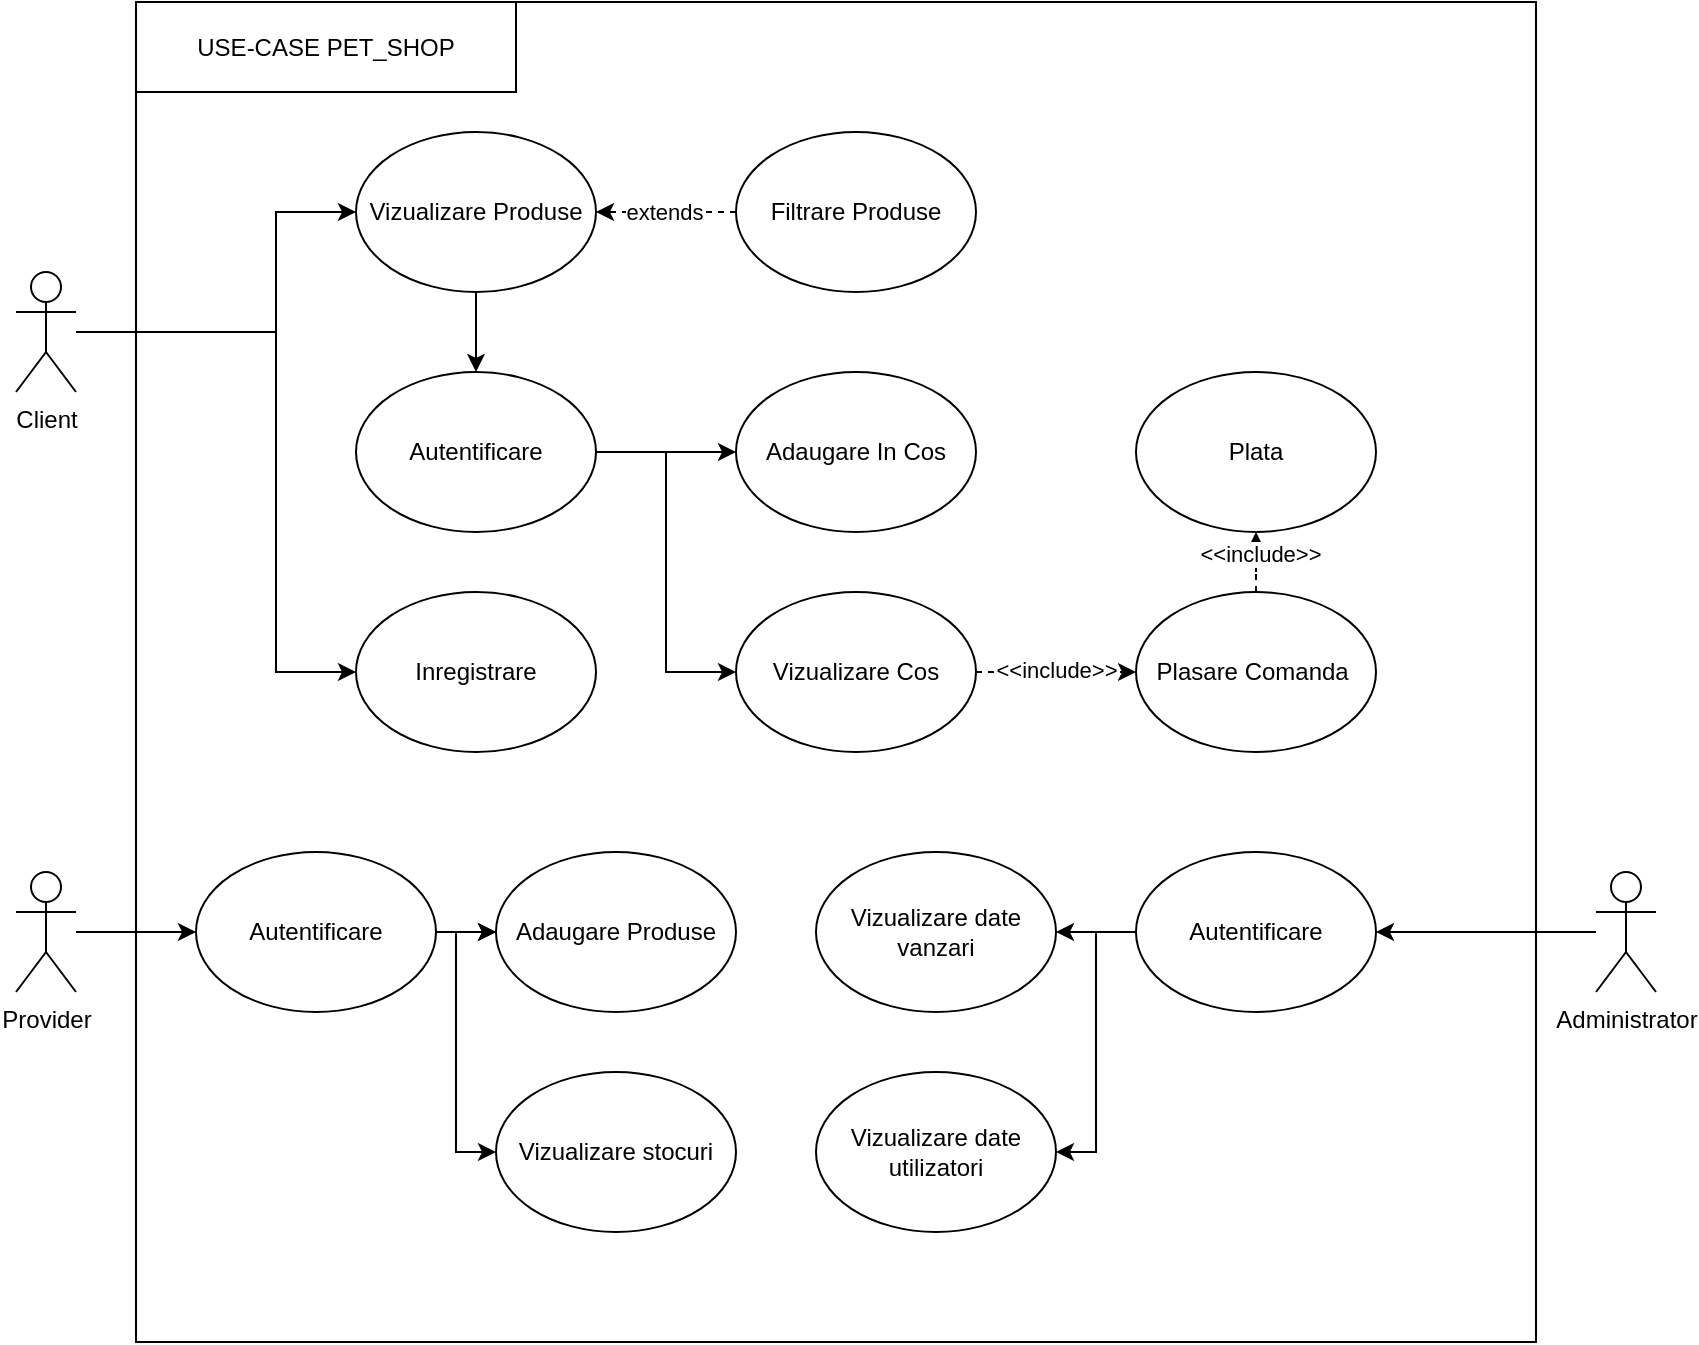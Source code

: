 <mxfile version="24.1.0" type="device">
  <diagram name="Page-1" id="5ZX7TgxYyZlvU3amRxQg">
    <mxGraphModel dx="1434" dy="839" grid="1" gridSize="10" guides="1" tooltips="1" connect="1" arrows="1" fold="1" page="1" pageScale="1" pageWidth="850" pageHeight="1100" math="0" shadow="0">
      <root>
        <mxCell id="0" />
        <mxCell id="1" parent="0" />
        <mxCell id="2nUYefRwAOUHqMY0qum0-52" value="" style="rounded=0;whiteSpace=wrap;html=1;" parent="1" vertex="1">
          <mxGeometry x="210" y="5" width="700" height="670" as="geometry" />
        </mxCell>
        <mxCell id="2nUYefRwAOUHqMY0qum0-51" style="edgeStyle=orthogonalEdgeStyle;rounded=0;orthogonalLoop=1;jettySize=auto;html=1;entryX=0;entryY=0.5;entryDx=0;entryDy=0;" parent="1" source="2nUYefRwAOUHqMY0qum0-2" target="2nUYefRwAOUHqMY0qum0-46" edge="1">
          <mxGeometry relative="1" as="geometry" />
        </mxCell>
        <mxCell id="2nUYefRwAOUHqMY0qum0-2" value="Provider" style="shape=umlActor;verticalLabelPosition=bottom;verticalAlign=top;html=1;fillColor=none;" parent="1" vertex="1">
          <mxGeometry x="150" y="440" width="30" height="60" as="geometry" />
        </mxCell>
        <mxCell id="2nUYefRwAOUHqMY0qum0-4" value="Inregistrare&lt;span style=&quot;color: rgba(0, 0, 0, 0); font-family: monospace; font-size: 0px; text-align: start; text-wrap: nowrap;&quot;&gt;%3CmxGraphModel%3E%3Croot%3E%3CmxCell%20id%3D%220%22%2F%3E%3CmxCell%20id%3D%221%22%20parent%3D%220%22%2F%3E%3CmxCell%20id%3D%222%22%20value%3D%22Client%22%20style%3D%22shape%3DumlActor%3BverticalLabelPosition%3Dbottom%3BverticalAlign%3Dtop%3Bhtml%3D1%3BfillColor%3Dnone%3B%22%20vertex%3D%221%22%20parent%3D%221%22%3E%3CmxGeometry%20x%3D%22180%22%20y%3D%22180%22%20width%3D%2230%22%20height%3D%2260%22%20as%3D%22geometry%22%2F%3E%3C%2FmxCell%3E%3C%2Froot%3E%3C%2FmxGraphModel%3E&lt;/span&gt;" style="ellipse;whiteSpace=wrap;html=1;" parent="1" vertex="1">
          <mxGeometry x="320" y="300" width="120" height="80" as="geometry" />
        </mxCell>
        <mxCell id="2nUYefRwAOUHqMY0qum0-20" style="edgeStyle=orthogonalEdgeStyle;rounded=0;orthogonalLoop=1;jettySize=auto;html=1;entryX=0;entryY=0.5;entryDx=0;entryDy=0;exitX=1;exitY=0.5;exitDx=0;exitDy=0;" parent="1" source="2nUYefRwAOUHqMY0qum0-13" target="2nUYefRwAOUHqMY0qum0-19" edge="1">
          <mxGeometry relative="1" as="geometry" />
        </mxCell>
        <mxCell id="2nUYefRwAOUHqMY0qum0-21" style="edgeStyle=orthogonalEdgeStyle;rounded=0;orthogonalLoop=1;jettySize=auto;html=1;entryX=0.5;entryY=0;entryDx=0;entryDy=0;exitX=0.347;exitY=0.975;exitDx=0;exitDy=0;exitPerimeter=0;" parent="1" source="2nUYefRwAOUHqMY0qum0-6" target="2nUYefRwAOUHqMY0qum0-13" edge="1">
          <mxGeometry relative="1" as="geometry">
            <Array as="points">
              <mxPoint x="380" y="148" />
            </Array>
          </mxGeometry>
        </mxCell>
        <mxCell id="2nUYefRwAOUHqMY0qum0-6" value="Vizualizare Produse" style="ellipse;whiteSpace=wrap;html=1;" parent="1" vertex="1">
          <mxGeometry x="320" y="70" width="120" height="80" as="geometry" />
        </mxCell>
        <mxCell id="2nUYefRwAOUHqMY0qum0-11" style="edgeStyle=orthogonalEdgeStyle;rounded=0;orthogonalLoop=1;jettySize=auto;html=1;dashed=1;" parent="1" source="2nUYefRwAOUHqMY0qum0-7" target="2nUYefRwAOUHqMY0qum0-6" edge="1">
          <mxGeometry relative="1" as="geometry" />
        </mxCell>
        <mxCell id="2nUYefRwAOUHqMY0qum0-12" value="extends" style="edgeLabel;html=1;align=center;verticalAlign=middle;resizable=0;points=[];" parent="2nUYefRwAOUHqMY0qum0-11" vertex="1" connectable="0">
          <mxGeometry x="0.033" y="4" relative="1" as="geometry">
            <mxPoint y="-4" as="offset" />
          </mxGeometry>
        </mxCell>
        <mxCell id="2nUYefRwAOUHqMY0qum0-7" value="Filtrare Produse" style="ellipse;whiteSpace=wrap;html=1;" parent="1" vertex="1">
          <mxGeometry x="510" y="70" width="120" height="80" as="geometry" />
        </mxCell>
        <mxCell id="2nUYefRwAOUHqMY0qum0-15" style="edgeStyle=orthogonalEdgeStyle;rounded=0;orthogonalLoop=1;jettySize=auto;html=1;entryX=0;entryY=0.5;entryDx=0;entryDy=0;" parent="1" source="2nUYefRwAOUHqMY0qum0-8" target="2nUYefRwAOUHqMY0qum0-6" edge="1">
          <mxGeometry relative="1" as="geometry">
            <Array as="points">
              <mxPoint x="280" y="170" />
              <mxPoint x="280" y="110" />
            </Array>
          </mxGeometry>
        </mxCell>
        <mxCell id="2nUYefRwAOUHqMY0qum0-16" style="edgeStyle=orthogonalEdgeStyle;rounded=0;orthogonalLoop=1;jettySize=auto;html=1;entryX=0;entryY=0.5;entryDx=0;entryDy=0;" parent="1" source="2nUYefRwAOUHqMY0qum0-8" target="2nUYefRwAOUHqMY0qum0-4" edge="1">
          <mxGeometry relative="1" as="geometry">
            <mxPoint x="330" y="330" as="targetPoint" />
            <Array as="points">
              <mxPoint x="280" y="170" />
              <mxPoint x="280" y="340" />
            </Array>
          </mxGeometry>
        </mxCell>
        <mxCell id="2nUYefRwAOUHqMY0qum0-8" value="Client" style="shape=umlActor;verticalLabelPosition=bottom;verticalAlign=top;html=1;fillColor=none;" parent="1" vertex="1">
          <mxGeometry x="150" y="140" width="30" height="60" as="geometry" />
        </mxCell>
        <mxCell id="2nUYefRwAOUHqMY0qum0-24" style="edgeStyle=orthogonalEdgeStyle;rounded=0;orthogonalLoop=1;jettySize=auto;html=1;entryX=0;entryY=0.5;entryDx=0;entryDy=0;" parent="1" source="2nUYefRwAOUHqMY0qum0-13" target="2nUYefRwAOUHqMY0qum0-23" edge="1">
          <mxGeometry relative="1" as="geometry" />
        </mxCell>
        <mxCell id="2nUYefRwAOUHqMY0qum0-13" value="Autentificare" style="ellipse;whiteSpace=wrap;html=1;" parent="1" vertex="1">
          <mxGeometry x="320" y="190" width="120" height="80" as="geometry" />
        </mxCell>
        <mxCell id="2nUYefRwAOUHqMY0qum0-19" value="Adaugare In Cos" style="ellipse;whiteSpace=wrap;html=1;" parent="1" vertex="1">
          <mxGeometry x="510" y="190" width="120" height="80" as="geometry" />
        </mxCell>
        <mxCell id="2nUYefRwAOUHqMY0qum0-26" style="edgeStyle=orthogonalEdgeStyle;rounded=0;orthogonalLoop=1;jettySize=auto;html=1;entryX=0;entryY=0.5;entryDx=0;entryDy=0;dashed=1;" parent="1" source="2nUYefRwAOUHqMY0qum0-23" target="2nUYefRwAOUHqMY0qum0-25" edge="1">
          <mxGeometry relative="1" as="geometry" />
        </mxCell>
        <mxCell id="2nUYefRwAOUHqMY0qum0-27" value="&amp;lt;&amp;lt;include&amp;gt;&amp;gt;" style="edgeLabel;html=1;align=center;verticalAlign=middle;resizable=0;points=[];" parent="2nUYefRwAOUHqMY0qum0-26" vertex="1" connectable="0">
          <mxGeometry y="1" relative="1" as="geometry">
            <mxPoint as="offset" />
          </mxGeometry>
        </mxCell>
        <mxCell id="2nUYefRwAOUHqMY0qum0-23" value="Vizualizare Cos" style="ellipse;whiteSpace=wrap;html=1;" parent="1" vertex="1">
          <mxGeometry x="510" y="300" width="120" height="80" as="geometry" />
        </mxCell>
        <mxCell id="2nUYefRwAOUHqMY0qum0-31" style="edgeStyle=orthogonalEdgeStyle;rounded=0;orthogonalLoop=1;jettySize=auto;html=1;entryX=0.5;entryY=1;entryDx=0;entryDy=0;dashed=1;" parent="1" source="2nUYefRwAOUHqMY0qum0-25" target="2nUYefRwAOUHqMY0qum0-28" edge="1">
          <mxGeometry relative="1" as="geometry" />
        </mxCell>
        <mxCell id="2nUYefRwAOUHqMY0qum0-32" value="&amp;lt;&amp;lt;include&amp;gt;&amp;gt;" style="edgeLabel;html=1;align=center;verticalAlign=middle;resizable=0;points=[];" parent="2nUYefRwAOUHqMY0qum0-31" vertex="1" connectable="0">
          <mxGeometry x="-0.224" y="-2" relative="1" as="geometry">
            <mxPoint as="offset" />
          </mxGeometry>
        </mxCell>
        <mxCell id="2nUYefRwAOUHqMY0qum0-25" value="Plasare Comanda&amp;nbsp;" style="ellipse;whiteSpace=wrap;html=1;" parent="1" vertex="1">
          <mxGeometry x="710" y="300" width="120" height="80" as="geometry" />
        </mxCell>
        <mxCell id="2nUYefRwAOUHqMY0qum0-28" value="Plata" style="ellipse;whiteSpace=wrap;html=1;" parent="1" vertex="1">
          <mxGeometry x="710" y="190" width="120" height="80" as="geometry" />
        </mxCell>
        <mxCell id="2nUYefRwAOUHqMY0qum0-33" value="Adaugare Produse" style="ellipse;whiteSpace=wrap;html=1;" parent="1" vertex="1">
          <mxGeometry x="390" y="430" width="120" height="80" as="geometry" />
        </mxCell>
        <mxCell id="2nUYefRwAOUHqMY0qum0-43" style="edgeStyle=orthogonalEdgeStyle;rounded=0;orthogonalLoop=1;jettySize=auto;html=1;" parent="1" source="2nUYefRwAOUHqMY0qum0-35" target="2nUYefRwAOUHqMY0qum0-42" edge="1">
          <mxGeometry relative="1" as="geometry" />
        </mxCell>
        <mxCell id="2nUYefRwAOUHqMY0qum0-35" value="Administrator" style="shape=umlActor;verticalLabelPosition=bottom;verticalAlign=top;html=1;fillColor=none;" parent="1" vertex="1">
          <mxGeometry x="940" y="440" width="30" height="60" as="geometry" />
        </mxCell>
        <mxCell id="2nUYefRwAOUHqMY0qum0-36" value="Vizualizare date utilizatori" style="ellipse;whiteSpace=wrap;html=1;" parent="1" vertex="1">
          <mxGeometry x="550" y="540" width="120" height="80" as="geometry" />
        </mxCell>
        <mxCell id="2nUYefRwAOUHqMY0qum0-37" value="Vizualizare stocuri" style="ellipse;whiteSpace=wrap;html=1;" parent="1" vertex="1">
          <mxGeometry x="390" y="540" width="120" height="80" as="geometry" />
        </mxCell>
        <mxCell id="2nUYefRwAOUHqMY0qum0-38" value="Vizualizare date vanzari" style="ellipse;whiteSpace=wrap;html=1;" parent="1" vertex="1">
          <mxGeometry x="550" y="430" width="120" height="80" as="geometry" />
        </mxCell>
        <mxCell id="2nUYefRwAOUHqMY0qum0-44" style="edgeStyle=orthogonalEdgeStyle;rounded=0;orthogonalLoop=1;jettySize=auto;html=1;entryX=1;entryY=0.5;entryDx=0;entryDy=0;" parent="1" source="2nUYefRwAOUHqMY0qum0-42" target="2nUYefRwAOUHqMY0qum0-38" edge="1">
          <mxGeometry relative="1" as="geometry" />
        </mxCell>
        <mxCell id="2nUYefRwAOUHqMY0qum0-45" style="edgeStyle=orthogonalEdgeStyle;rounded=0;orthogonalLoop=1;jettySize=auto;html=1;entryX=1;entryY=0.5;entryDx=0;entryDy=0;" parent="1" source="2nUYefRwAOUHqMY0qum0-42" target="2nUYefRwAOUHqMY0qum0-36" edge="1">
          <mxGeometry relative="1" as="geometry" />
        </mxCell>
        <mxCell id="2nUYefRwAOUHqMY0qum0-42" value="Autentificare" style="ellipse;whiteSpace=wrap;html=1;" parent="1" vertex="1">
          <mxGeometry x="710" y="430" width="120" height="80" as="geometry" />
        </mxCell>
        <mxCell id="2nUYefRwAOUHqMY0qum0-47" style="edgeStyle=orthogonalEdgeStyle;rounded=0;orthogonalLoop=1;jettySize=auto;html=1;entryX=0;entryY=0.5;entryDx=0;entryDy=0;" parent="1" source="2nUYefRwAOUHqMY0qum0-46" target="2nUYefRwAOUHqMY0qum0-33" edge="1">
          <mxGeometry relative="1" as="geometry" />
        </mxCell>
        <mxCell id="2nUYefRwAOUHqMY0qum0-48" value="" style="edgeStyle=orthogonalEdgeStyle;rounded=0;orthogonalLoop=1;jettySize=auto;html=1;" parent="1" source="2nUYefRwAOUHqMY0qum0-46" target="2nUYefRwAOUHqMY0qum0-33" edge="1">
          <mxGeometry relative="1" as="geometry" />
        </mxCell>
        <mxCell id="2nUYefRwAOUHqMY0qum0-50" style="edgeStyle=orthogonalEdgeStyle;rounded=0;orthogonalLoop=1;jettySize=auto;html=1;entryX=0;entryY=0.5;entryDx=0;entryDy=0;" parent="1" source="2nUYefRwAOUHqMY0qum0-46" target="2nUYefRwAOUHqMY0qum0-37" edge="1">
          <mxGeometry relative="1" as="geometry">
            <Array as="points">
              <mxPoint x="370" y="470" />
              <mxPoint x="370" y="580" />
            </Array>
          </mxGeometry>
        </mxCell>
        <mxCell id="2nUYefRwAOUHqMY0qum0-46" value="Autentificare" style="ellipse;whiteSpace=wrap;html=1;" parent="1" vertex="1">
          <mxGeometry x="240" y="430" width="120" height="80" as="geometry" />
        </mxCell>
        <mxCell id="2nUYefRwAOUHqMY0qum0-53" value="USE-CASE PET_SHOP" style="rounded=0;whiteSpace=wrap;html=1;" parent="1" vertex="1">
          <mxGeometry x="210" y="5" width="190" height="45" as="geometry" />
        </mxCell>
      </root>
    </mxGraphModel>
  </diagram>
</mxfile>

